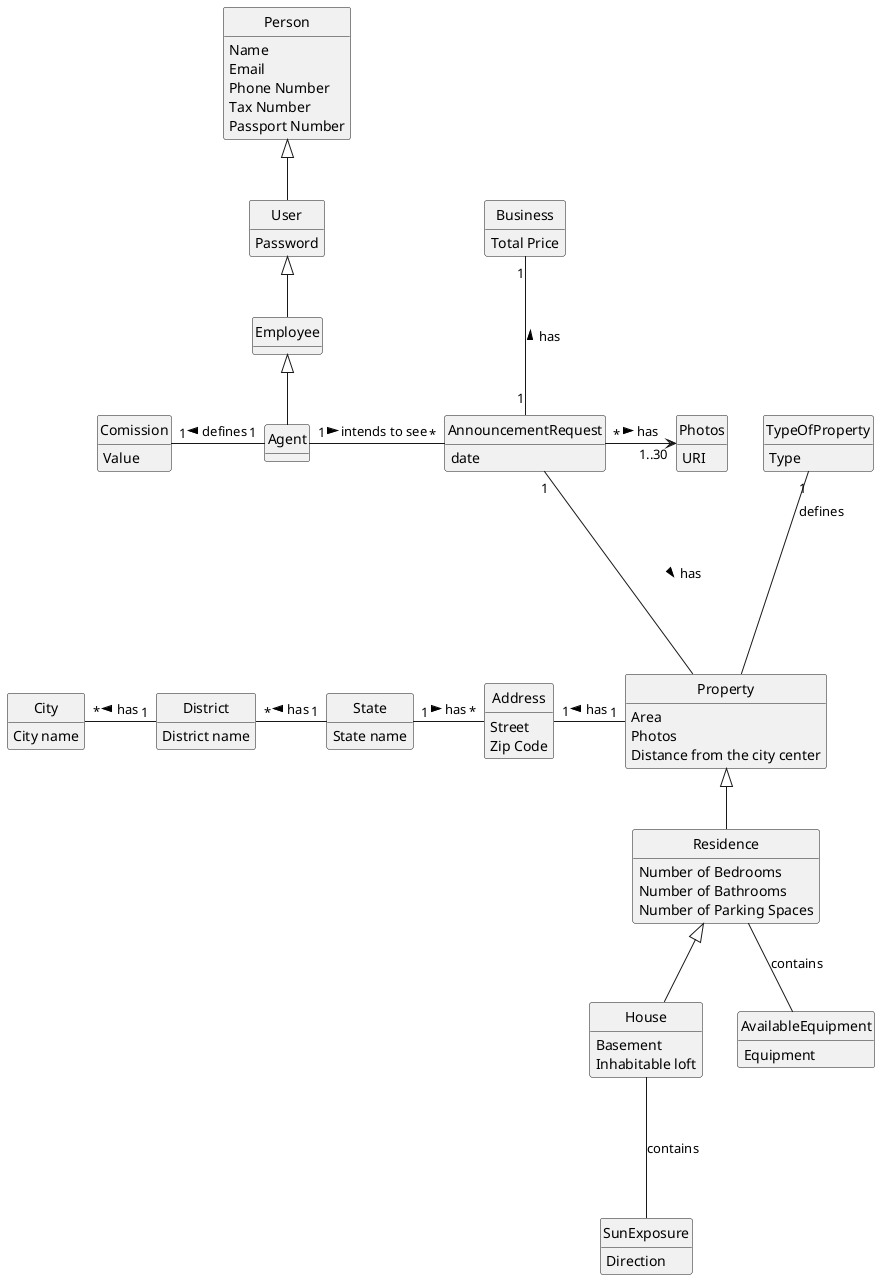 @startuml

skinparam groupInheritance 2
skinparam monochrome true
skinparam packageStyle rectangle
skinparam shadowing false
skinparam classAttributeIconSize 0
hide circle
hide methods

class Employee{
}

class Person{
Name
Email
Phone Number
Tax Number
Passport Number
}


class User{
Password
}

class Agent{
}

class AnnouncementRequest{
date
}


class Residence {
    Number of Bedrooms
    Number of Bathrooms
    Number of Parking Spaces
}

class Property {
    Area
    Photos
    Distance from the city center
}

class TypeOfProperty{
    Type
}

class Photos {
    URI
}

class House {
    Basement
    Inhabitable loft
}

class SunExposure {
    Direction
}

class AvailableEquipment {
    Equipment
}

class City {
    City name
}

class District {
    District name
}

class State {
    State name
}

class Address {
    Street
    Zip Code
}

class Business {
    Total Price
}

class Comission {
    Value
}



Person <|-- User
User <|-- Employee
Employee <|--Agent

Agent "1" - "*" AnnouncementRequest:intends to see >

AnnouncementRequest "1" -- Property: has >
TypeOfProperty "1" -- Property:defines\n\n\n\n\n\n\n
Property <|-- Residence
Residence <|-- House
AnnouncementRequest "*" -> "1..30" Photos: has >
Residence -- AvailableEquipment : contains
House --- SunExposure:contains

Address "1" -right-- "1" Property: has <
State "1" -left-- "*" District: has >
District "1" -left-- "*" City: has >
Address "*" -left-- "1" State: has <

Business "1" --- "1" AnnouncementRequest: has <

Agent "1" -left "1" Comission: defines >

@enduml